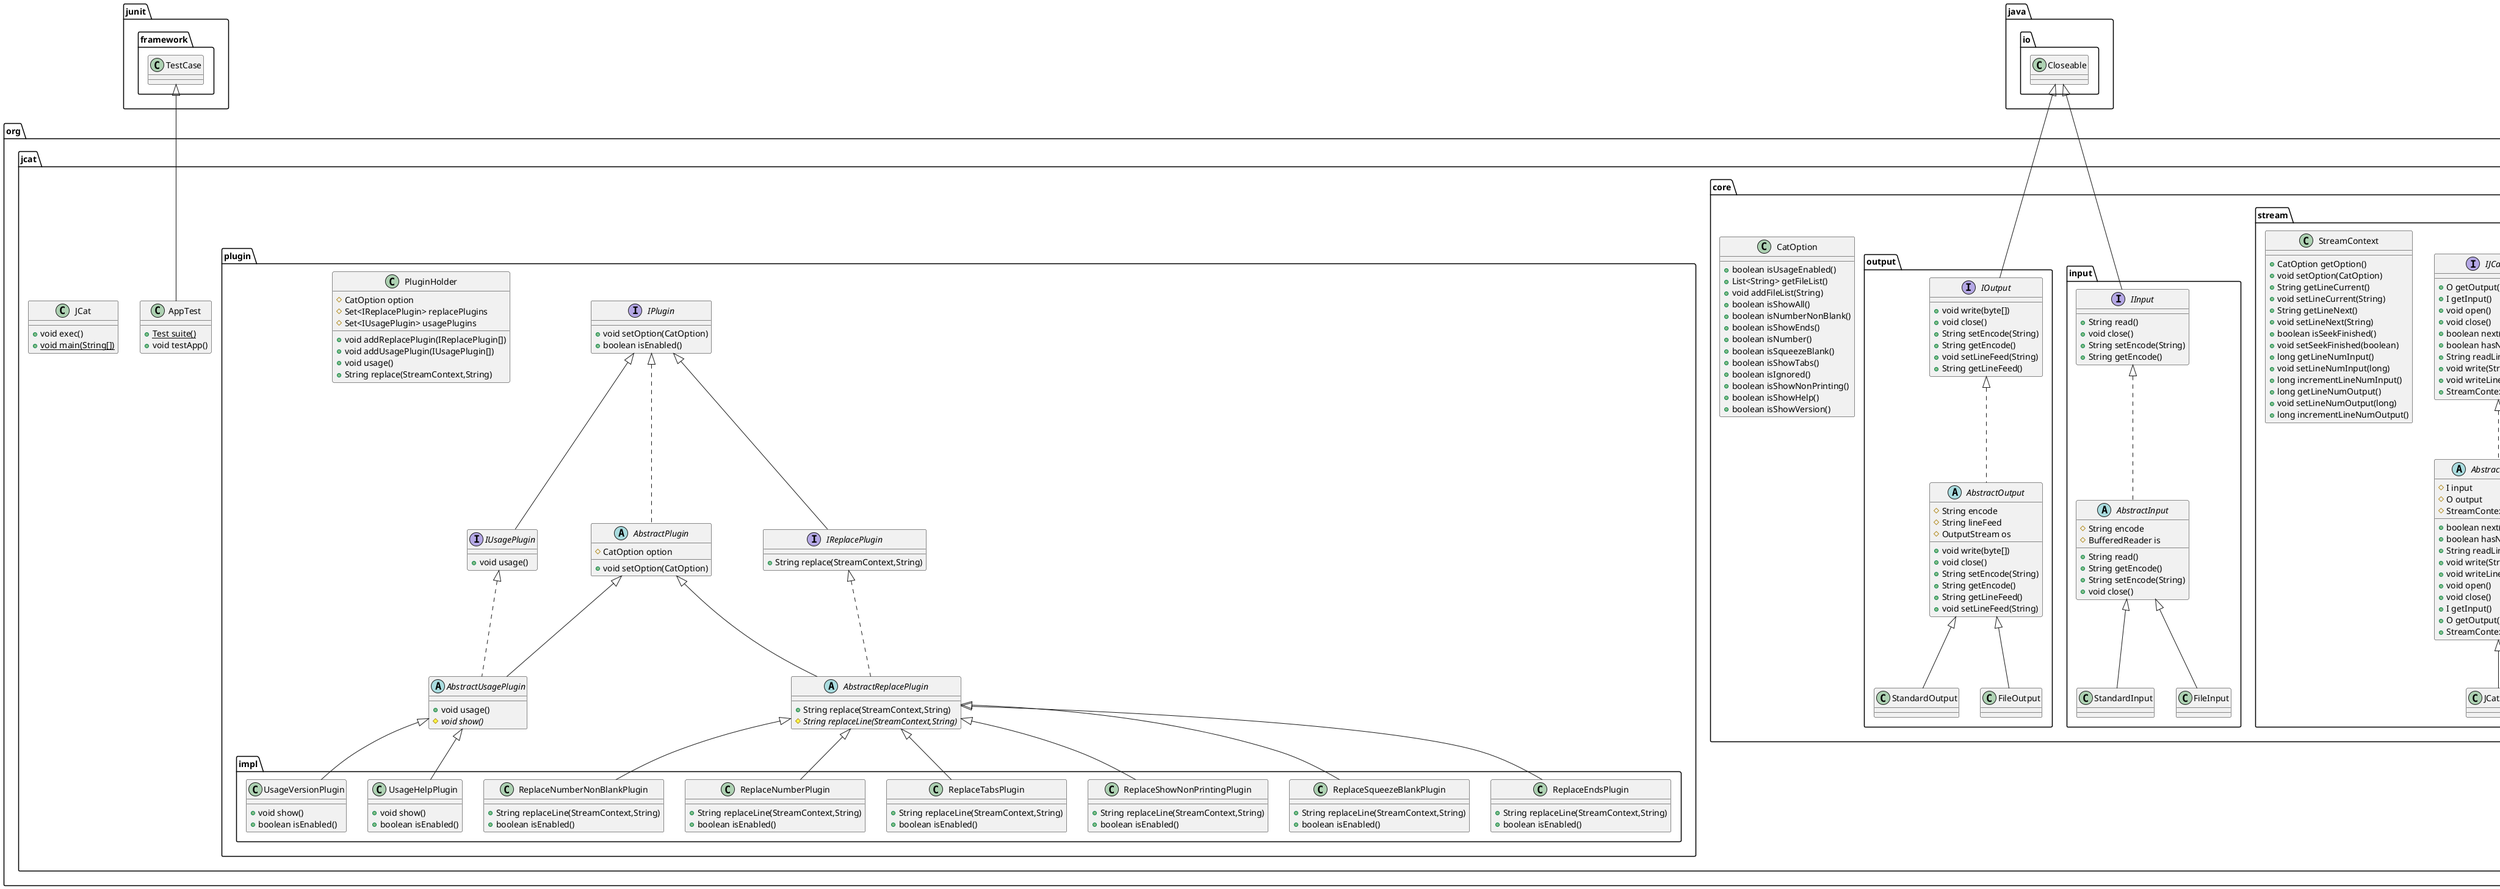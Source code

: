 @startuml
class org.jcat.core.stream.JCatStream {
}
abstract class org.jcat.core.input.AbstractInput {
# String encode
# BufferedReader is
+ String read()
+ String getEncode()
+ String setEncode(String)
+ void close()
}


class org.jcat.core.output.StandardOutput {
}
class org.jcat.AppTest {
+ {static} Test suite()
+ void testApp()
}

abstract class org.jcat.core.stream.AbstractJCatStream {
# I input
# O output
# StreamContext context
+ boolean next()
+ boolean hasNext()
+ String readLine()
+ void write(String)
+ void writeLine(String)
+ void open()
+ void close()
+ I getInput()
+ O getOutput()
+ StreamContext getContext()
}


class org.jcat.core.stream.GlobalContext {
+ long getLineNumOutput()
+ void setLineNumOutput(long)
+ long incrementLineNumOutput()
}

class org.jcat.plugin.impl.ReplaceShowNonPrintingPlugin {
+ String replaceLine(StreamContext,String)
+ boolean isEnabled()
}

class org.jcat.core.output.FileOutput {
}
class org.jcat.plugin.impl.ReplaceTabsPlugin {
+ String replaceLine(StreamContext,String)
+ boolean isEnabled()
}

interface org.jcat.plugin.IPlugin {
+ void setOption(CatOption)
+ boolean isEnabled()
}

interface org.jcat.plugin.IUsagePlugin {
+ void usage()
}

class org.jcat.core.input.StandardInput {
}
class org.jcat.plugin.impl.UsageHelpPlugin {
+ void show()
+ boolean isEnabled()
}

class org.jcat.plugin.impl.ReplaceNumberPlugin {
+ String replaceLine(StreamContext,String)
+ boolean isEnabled()
}

class org.jcat.plugin.impl.ReplaceNumberNonBlankPlugin {
+ String replaceLine(StreamContext,String)
+ boolean isEnabled()
}

class org.jcat.plugin.PluginHolder {
# CatOption option
# Set<IReplacePlugin> replacePlugins
# Set<IUsagePlugin> usagePlugins
+ void addReplacePlugin(IReplacePlugin[])
+ void addUsagePlugin(IUsagePlugin[])
+ void usage()
+ String replace(StreamContext,String)
}


abstract class org.jcat.plugin.AbstractReplacePlugin {
+ String replace(StreamContext,String)
# {abstract}String replaceLine(StreamContext,String)
}

abstract class org.jcat.plugin.AbstractUsagePlugin {
+ void usage()
# {abstract}void show()
}

class org.jcat.JCat {
+ void exec()
+ {static} void main(String[])
}

class org.jcat.core.input.FileInput {
}
interface org.jcat.plugin.IReplacePlugin {
+ String replace(StreamContext,String)
}

class org.jcat.core.CatOption {
+ boolean isUsageEnabled()
+ List<String> getFileList()
+ void addFileList(String)
+ boolean isShowAll()
+ boolean isNumberNonBlank()
+ boolean isShowEnds()
+ boolean isNumber()
+ boolean isSqueezeBlank()
+ boolean isShowTabs()
+ boolean isIgnored()
+ boolean isShowNonPrinting()
+ boolean isShowHelp()
+ boolean isShowVersion()
}

interface org.jcat.core.input.IInput {
+ String read()
+ void close()
+ String setEncode(String)
+ String getEncode()
}

interface org.jcat.core.output.IOutput {
+ void write(byte[])
+ void close()
+ String setEncode(String)
+ String getEncode()
+ void setLineFeed(String)
+ String getLineFeed()
}

class org.jcat.plugin.impl.ReplaceEndsPlugin {
+ String replaceLine(StreamContext,String)
+ boolean isEnabled()
}

interface org.jcat.core.stream.IJCatStream {
+ O getOutput()
+ I getInput()
+ void open()
+ void close()
+ boolean next()
+ boolean hasNext()
+ String readLine()
+ void write(String)
+ void writeLine(String)
+ StreamContext getContext()
}

abstract class org.jcat.plugin.AbstractPlugin {
# CatOption option
+ void setOption(CatOption)
}


class org.jcat.plugin.impl.UsageVersionPlugin {
+ void show()
+ boolean isEnabled()
}

abstract class org.jcat.core.output.AbstractOutput {
# String encode
# String lineFeed
# OutputStream os
+ void write(byte[])
+ void close()
+ String setEncode(String)
+ String getEncode()
+ String getLineFeed()
+ void setLineFeed(String)
}


class org.jcat.plugin.impl.ReplaceSqueezeBlankPlugin {
+ String replaceLine(StreamContext,String)
+ boolean isEnabled()
}

class org.jcat.core.stream.StreamContext {
+ CatOption getOption()
+ void setOption(CatOption)
+ String getLineCurrent()
+ void setLineCurrent(String)
+ String getLineNext()
+ void setLineNext(String)
+ boolean isSeekFinished()
+ void setSeekFinished(boolean)
+ long getLineNumInput()
+ void setLineNumInput(long)
+ long incrementLineNumInput()
+ long getLineNumOutput()
+ void setLineNumOutput(long)
+ long incrementLineNumOutput()
}



org.jcat.core.stream.AbstractJCatStream <|-- org.jcat.core.stream.JCatStream
org.jcat.core.input.IInput <|.. org.jcat.core.input.AbstractInput
org.jcat.core.output.AbstractOutput <|-- org.jcat.core.output.StandardOutput
junit.framework.TestCase <|-- org.jcat.AppTest
org.jcat.core.stream.IJCatStream <|.. org.jcat.core.stream.AbstractJCatStream
org.jcat.plugin.AbstractReplacePlugin <|-- org.jcat.plugin.impl.ReplaceShowNonPrintingPlugin
org.jcat.core.output.AbstractOutput <|-- org.jcat.core.output.FileOutput
org.jcat.plugin.AbstractReplacePlugin <|-- org.jcat.plugin.impl.ReplaceTabsPlugin
org.jcat.plugin.IPlugin <|-- org.jcat.plugin.IUsagePlugin
org.jcat.core.input.AbstractInput <|-- org.jcat.core.input.StandardInput
org.jcat.plugin.AbstractUsagePlugin <|-- org.jcat.plugin.impl.UsageHelpPlugin
org.jcat.plugin.AbstractReplacePlugin <|-- org.jcat.plugin.impl.ReplaceNumberPlugin
org.jcat.plugin.AbstractReplacePlugin <|-- org.jcat.plugin.impl.ReplaceNumberNonBlankPlugin
org.jcat.plugin.IReplacePlugin <|.. org.jcat.plugin.AbstractReplacePlugin
org.jcat.plugin.AbstractPlugin <|-- org.jcat.plugin.AbstractReplacePlugin
org.jcat.plugin.IUsagePlugin <|.. org.jcat.plugin.AbstractUsagePlugin
org.jcat.plugin.AbstractPlugin <|-- org.jcat.plugin.AbstractUsagePlugin
org.jcat.core.input.AbstractInput <|-- org.jcat.core.input.FileInput
org.jcat.plugin.IPlugin <|-- org.jcat.plugin.IReplacePlugin
java.io.Closeable <|-- org.jcat.core.input.IInput
java.io.Closeable <|-- org.jcat.core.output.IOutput
org.jcat.plugin.AbstractReplacePlugin <|-- org.jcat.plugin.impl.ReplaceEndsPlugin
org.jcat.plugin.IPlugin <|.. org.jcat.plugin.AbstractPlugin
org.jcat.plugin.AbstractUsagePlugin <|-- org.jcat.plugin.impl.UsageVersionPlugin
org.jcat.core.output.IOutput <|.. org.jcat.core.output.AbstractOutput
org.jcat.plugin.AbstractReplacePlugin <|-- org.jcat.plugin.impl.ReplaceSqueezeBlankPlugin
@enduml
